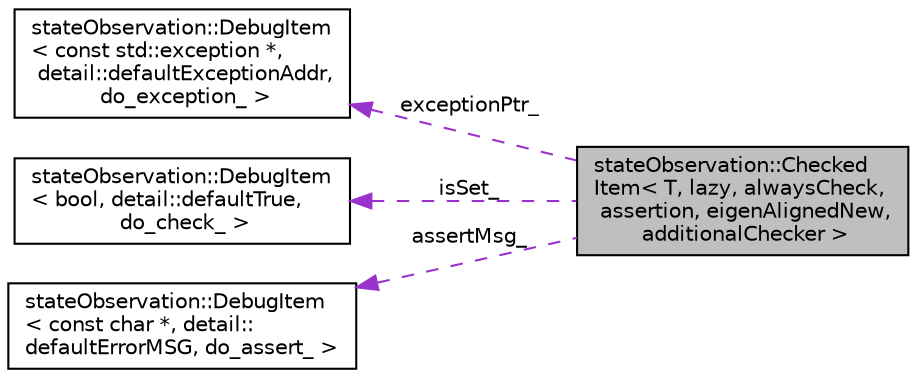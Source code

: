 digraph "stateObservation::CheckedItem&lt; T, lazy, alwaysCheck, assertion, eigenAlignedNew, additionalChecker &gt;"
{
 // LATEX_PDF_SIZE
  edge [fontname="Helvetica",fontsize="10",labelfontname="Helvetica",labelfontsize="10"];
  node [fontname="Helvetica",fontsize="10",shape=record];
  rankdir="LR";
  Node1 [label="stateObservation::Checked\lItem\< T, lazy, alwaysCheck,\l assertion, eigenAlignedNew,\l additionalChecker \>",height=0.2,width=0.4,color="black", fillcolor="grey75", style="filled", fontcolor="black",tooltip="this is a structure allowing for automatically verifying that the item has been initialized or not...."];
  Node2 -> Node1 [dir="back",color="darkorchid3",fontsize="10",style="dashed",label=" exceptionPtr_" ,fontname="Helvetica"];
  Node2 [label="stateObservation::DebugItem\l\< const std::exception *,\l detail::defaultExceptionAddr,\l do_exception_ \>",height=0.2,width=0.4,color="black", fillcolor="white", style="filled",URL="$classstateObservation_1_1DebugItem.html",tooltip=" "];
  Node3 -> Node1 [dir="back",color="darkorchid3",fontsize="10",style="dashed",label=" isSet_" ,fontname="Helvetica"];
  Node3 [label="stateObservation::DebugItem\l\< bool, detail::defaultTrue,\l do_check_ \>",height=0.2,width=0.4,color="black", fillcolor="white", style="filled",URL="$classstateObservation_1_1DebugItem.html",tooltip=" "];
  Node4 -> Node1 [dir="back",color="darkorchid3",fontsize="10",style="dashed",label=" assertMsg_" ,fontname="Helvetica"];
  Node4 [label="stateObservation::DebugItem\l\< const char *, detail::\ldefaultErrorMSG, do_assert_ \>",height=0.2,width=0.4,color="black", fillcolor="white", style="filled",URL="$classstateObservation_1_1DebugItem.html",tooltip=" "];
}
